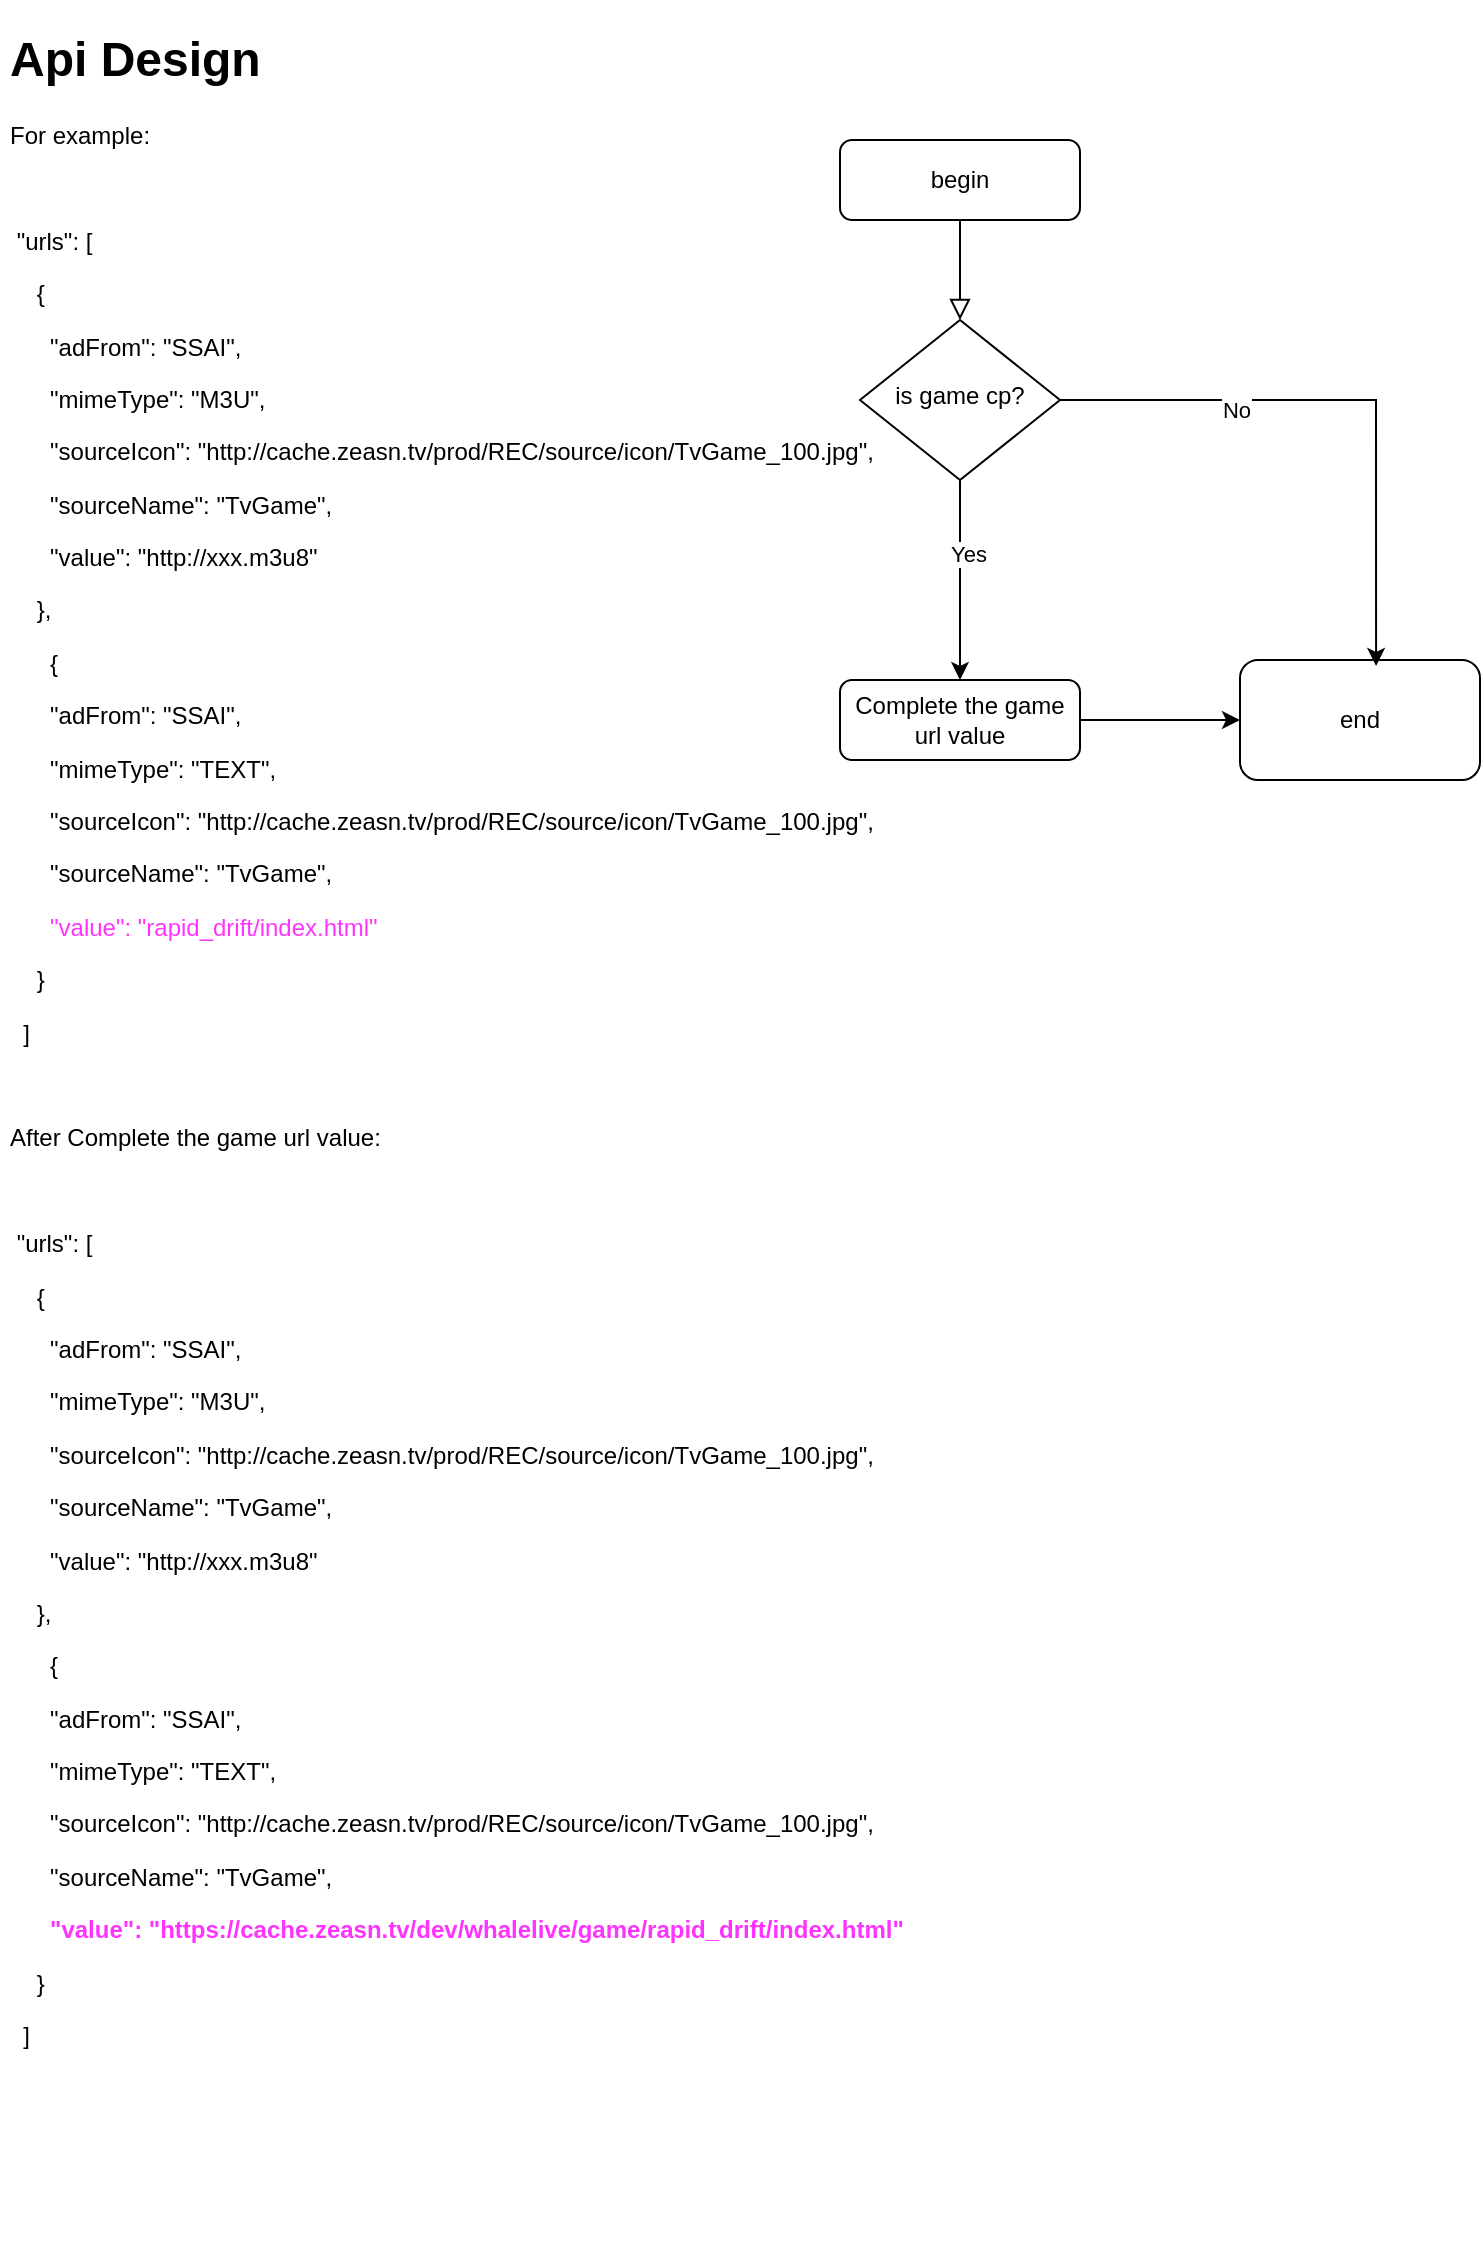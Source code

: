 <mxfile version="22.1.3" type="github">
  <diagram id="C5RBs43oDa-KdzZeNtuy" name="Page-1">
    <mxGraphModel dx="2261" dy="764" grid="1" gridSize="10" guides="1" tooltips="1" connect="1" arrows="1" fold="1" page="1" pageScale="1" pageWidth="827" pageHeight="1169" math="0" shadow="0">
      <root>
        <mxCell id="WIyWlLk6GJQsqaUBKTNV-0" />
        <mxCell id="WIyWlLk6GJQsqaUBKTNV-1" parent="WIyWlLk6GJQsqaUBKTNV-0" />
        <mxCell id="WIyWlLk6GJQsqaUBKTNV-2" value="" style="rounded=0;html=1;jettySize=auto;orthogonalLoop=1;fontSize=11;endArrow=block;endFill=0;endSize=8;strokeWidth=1;shadow=0;labelBackgroundColor=none;edgeStyle=orthogonalEdgeStyle;" parent="WIyWlLk6GJQsqaUBKTNV-1" source="WIyWlLk6GJQsqaUBKTNV-3" target="WIyWlLk6GJQsqaUBKTNV-6" edge="1">
          <mxGeometry relative="1" as="geometry" />
        </mxCell>
        <mxCell id="WIyWlLk6GJQsqaUBKTNV-3" value="begin" style="rounded=1;whiteSpace=wrap;html=1;fontSize=12;glass=0;strokeWidth=1;shadow=0;" parent="WIyWlLk6GJQsqaUBKTNV-1" vertex="1">
          <mxGeometry x="400" y="80" width="120" height="40" as="geometry" />
        </mxCell>
        <mxCell id="L4HEz3MR0jIcHLfYuNsw-0" style="edgeStyle=orthogonalEdgeStyle;rounded=0;orthogonalLoop=1;jettySize=auto;html=1;" edge="1" parent="WIyWlLk6GJQsqaUBKTNV-1" source="WIyWlLk6GJQsqaUBKTNV-6" target="WIyWlLk6GJQsqaUBKTNV-11">
          <mxGeometry relative="1" as="geometry" />
        </mxCell>
        <mxCell id="L4HEz3MR0jIcHLfYuNsw-1" value="Yes" style="edgeLabel;html=1;align=center;verticalAlign=middle;resizable=0;points=[];" vertex="1" connectable="0" parent="L4HEz3MR0jIcHLfYuNsw-0">
          <mxGeometry x="-0.267" y="4" relative="1" as="geometry">
            <mxPoint as="offset" />
          </mxGeometry>
        </mxCell>
        <mxCell id="WIyWlLk6GJQsqaUBKTNV-6" value="is game cp?" style="rhombus;whiteSpace=wrap;html=1;shadow=0;fontFamily=Helvetica;fontSize=12;align=center;strokeWidth=1;spacing=6;spacingTop=-4;" parent="WIyWlLk6GJQsqaUBKTNV-1" vertex="1">
          <mxGeometry x="410" y="170" width="100" height="80" as="geometry" />
        </mxCell>
        <mxCell id="L4HEz3MR0jIcHLfYuNsw-3" value="" style="edgeStyle=orthogonalEdgeStyle;rounded=0;orthogonalLoop=1;jettySize=auto;html=1;" edge="1" parent="WIyWlLk6GJQsqaUBKTNV-1" source="WIyWlLk6GJQsqaUBKTNV-11" target="L4HEz3MR0jIcHLfYuNsw-2">
          <mxGeometry relative="1" as="geometry" />
        </mxCell>
        <mxCell id="WIyWlLk6GJQsqaUBKTNV-11" value="Complete the game url value" style="rounded=1;whiteSpace=wrap;html=1;fontSize=12;glass=0;strokeWidth=1;shadow=0;" parent="WIyWlLk6GJQsqaUBKTNV-1" vertex="1">
          <mxGeometry x="400" y="350" width="120" height="40" as="geometry" />
        </mxCell>
        <mxCell id="L4HEz3MR0jIcHLfYuNsw-2" value="end" style="whiteSpace=wrap;html=1;rounded=1;glass=0;strokeWidth=1;shadow=0;" vertex="1" parent="WIyWlLk6GJQsqaUBKTNV-1">
          <mxGeometry x="600" y="340" width="120" height="60" as="geometry" />
        </mxCell>
        <mxCell id="L4HEz3MR0jIcHLfYuNsw-4" style="edgeStyle=orthogonalEdgeStyle;rounded=0;orthogonalLoop=1;jettySize=auto;html=1;entryX=0.567;entryY=0.05;entryDx=0;entryDy=0;entryPerimeter=0;" edge="1" parent="WIyWlLk6GJQsqaUBKTNV-1" source="WIyWlLk6GJQsqaUBKTNV-6" target="L4HEz3MR0jIcHLfYuNsw-2">
          <mxGeometry relative="1" as="geometry" />
        </mxCell>
        <mxCell id="L4HEz3MR0jIcHLfYuNsw-5" value="No" style="edgeLabel;html=1;align=center;verticalAlign=middle;resizable=0;points=[];" vertex="1" connectable="0" parent="L4HEz3MR0jIcHLfYuNsw-4">
          <mxGeometry x="-0.395" y="-5" relative="1" as="geometry">
            <mxPoint as="offset" />
          </mxGeometry>
        </mxCell>
        <mxCell id="L4HEz3MR0jIcHLfYuNsw-6" value="&lt;h1&gt;Api Design&lt;/h1&gt;&lt;p&gt;For example:&lt;/p&gt;&lt;p&gt;&lt;br&gt;&lt;/p&gt;&lt;p&gt;&amp;nbsp;&quot;urls&quot;: [&lt;/p&gt;&lt;p&gt;&amp;nbsp; &amp;nbsp; {&lt;/p&gt;&lt;p&gt;&amp;nbsp; &amp;nbsp; &amp;nbsp; &quot;adFrom&quot;: &quot;SSAI&quot;,&lt;/p&gt;&lt;p&gt;&amp;nbsp; &amp;nbsp; &amp;nbsp; &quot;mimeType&quot;: &quot;M3U&quot;,&lt;/p&gt;&lt;p&gt;&amp;nbsp; &amp;nbsp; &amp;nbsp; &quot;sourceIcon&quot;: &quot;http://cache.zeasn.tv/prod/REC/source/icon/TvGame_100.jpg&quot;,&lt;/p&gt;&lt;p&gt;&amp;nbsp; &amp;nbsp; &amp;nbsp; &quot;sourceName&quot;: &quot;TvGame&quot;,&lt;/p&gt;&lt;p&gt;&amp;nbsp; &amp;nbsp; &amp;nbsp; &quot;value&quot;: &quot;http://xxx.m3u8&quot;&lt;/p&gt;&lt;p&gt;&amp;nbsp; &amp;nbsp; },&lt;/p&gt;&lt;p&gt;&amp;nbsp; &amp;nbsp; &amp;nbsp; {&lt;/p&gt;&lt;p&gt;&amp;nbsp; &amp;nbsp; &amp;nbsp; &quot;adFrom&quot;: &quot;SSAI&quot;,&lt;/p&gt;&lt;p&gt;&amp;nbsp; &amp;nbsp; &amp;nbsp; &quot;mimeType&quot;: &quot;TEXT&quot;,&lt;/p&gt;&lt;p&gt;&amp;nbsp; &amp;nbsp; &amp;nbsp; &quot;sourceIcon&quot;: &quot;http://cache.zeasn.tv/prod/REC/source/icon/TvGame_100.jpg&quot;,&lt;/p&gt;&lt;p&gt;&amp;nbsp; &amp;nbsp; &amp;nbsp; &quot;sourceName&quot;: &quot;TvGame&quot;,&lt;/p&gt;&lt;p&gt;&amp;nbsp; &amp;nbsp; &amp;nbsp; &lt;font color=&quot;#ff33ff&quot;&gt;&quot;value&quot;: &quot;rapid_drift/index.html&quot;&lt;/font&gt;&lt;/p&gt;&lt;p&gt;&amp;nbsp; &amp;nbsp; }&lt;/p&gt;&lt;p&gt;&amp;nbsp; ]&lt;/p&gt;&lt;p&gt;&lt;br&gt;&lt;/p&gt;&lt;p&gt;After Complete the game url value:&lt;/p&gt;&lt;p&gt;&lt;br&gt;&lt;/p&gt;&lt;p&gt;&amp;nbsp;&quot;urls&quot;: [&lt;/p&gt;&lt;p&gt;&amp;nbsp; &amp;nbsp; {&lt;/p&gt;&lt;p&gt;&amp;nbsp; &amp;nbsp; &amp;nbsp; &quot;adFrom&quot;: &quot;SSAI&quot;,&lt;/p&gt;&lt;p&gt;&amp;nbsp; &amp;nbsp; &amp;nbsp; &quot;mimeType&quot;: &quot;M3U&quot;,&lt;/p&gt;&lt;p&gt;&amp;nbsp; &amp;nbsp; &amp;nbsp; &quot;sourceIcon&quot;: &quot;http://cache.zeasn.tv/prod/REC/source/icon/TvGame_100.jpg&quot;,&lt;/p&gt;&lt;p&gt;&amp;nbsp; &amp;nbsp; &amp;nbsp; &quot;sourceName&quot;: &quot;TvGame&quot;,&lt;/p&gt;&lt;p&gt;&amp;nbsp; &amp;nbsp; &amp;nbsp; &quot;value&quot;: &quot;http://xxx.m3u8&quot;&lt;/p&gt;&lt;p&gt;&amp;nbsp; &amp;nbsp; },&lt;/p&gt;&lt;p&gt;&amp;nbsp; &amp;nbsp; &amp;nbsp; {&lt;/p&gt;&lt;p&gt;&amp;nbsp; &amp;nbsp; &amp;nbsp; &quot;adFrom&quot;: &quot;SSAI&quot;,&lt;/p&gt;&lt;p&gt;&amp;nbsp; &amp;nbsp; &amp;nbsp; &quot;mimeType&quot;: &quot;TEXT&quot;,&lt;/p&gt;&lt;p&gt;&amp;nbsp; &amp;nbsp; &amp;nbsp; &quot;sourceIcon&quot;: &quot;http://cache.zeasn.tv/prod/REC/source/icon/TvGame_100.jpg&quot;,&lt;/p&gt;&lt;p&gt;&amp;nbsp; &amp;nbsp; &amp;nbsp; &quot;sourceName&quot;: &quot;TvGame&quot;,&lt;/p&gt;&lt;p&gt;&amp;nbsp; &amp;nbsp; &amp;nbsp; &lt;font color=&quot;#ff33ff&quot;&gt;&lt;b&gt;&quot;value&quot;: &quot;https://cache.zeasn.tv/dev/whalelive/game/rapid_drift/index.html&quot;&lt;/b&gt;&lt;/font&gt;&lt;/p&gt;&lt;p&gt;&amp;nbsp; &amp;nbsp; }&lt;/p&gt;&lt;p&gt;&amp;nbsp; ]&lt;/p&gt;" style="text;html=1;strokeColor=none;fillColor=none;spacing=5;spacingTop=-20;whiteSpace=wrap;overflow=hidden;rounded=0;" vertex="1" parent="WIyWlLk6GJQsqaUBKTNV-1">
          <mxGeometry x="-20" y="20" width="480" height="1110" as="geometry" />
        </mxCell>
      </root>
    </mxGraphModel>
  </diagram>
</mxfile>
